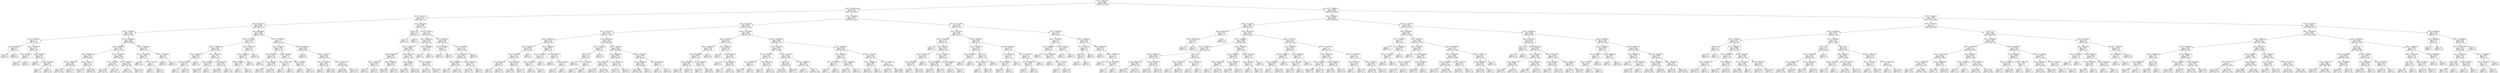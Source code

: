 digraph Tree {
node [shape=box] ;
0 [label="X[2] <= 78901232.0\ngini = 0.4999\nsamples = 44030\nvalue = [21773, 22257]"] ;
1 [label="X[5] <= 100270344.0\ngini = 0.4973\nsamples = 8250\nvalue = [4430, 3820]"] ;
0 -> 1 [labeldistance=2.5, labelangle=45, headlabel="True"] ;
2 [label="X[4] <= 127970712.0\ngini = 0.4915\nsamples = 4072\nvalue = [2301, 1771]"] ;
1 -> 2 ;
3 [label="X[9] <= 106976272.0\ngini = 0.4943\nsamples = 3397\nvalue = [1880, 1517]"] ;
2 -> 3 ;
4 [label="X[10] <= 67919440.0\ngini = 0.4878\nsamples = 2088\nvalue = [1207, 881]"] ;
3 -> 4 ;
5 [label="X[11] <= 66327092.0\ngini = 0.4377\nsamples = 34\nvalue = [11, 23]"] ;
4 -> 5 ;
6 [label="X[4] <= 97041992.0\ngini = 0.375\nsamples = 8\nvalue = [6, 2]"] ;
5 -> 6 ;
7 [label="gini = 0.0\nsamples = 2\nvalue = [0, 2]"] ;
6 -> 7 ;
8 [label="gini = 0.0\nsamples = 6\nvalue = [6, 0]"] ;
6 -> 8 ;
9 [label="X[10] <= 67663216.0\ngini = 0.3107\nsamples = 26\nvalue = [5, 21]"] ;
5 -> 9 ;
10 [label="X[9] <= 68378552.0\ngini = 0.375\nsamples = 4\nvalue = [3, 1]"] ;
9 -> 10 ;
11 [label="gini = 0.0\nsamples = 3\nvalue = [3, 0]"] ;
10 -> 11 ;
12 [label="gini = 0.0\nsamples = 1\nvalue = [0, 1]"] ;
10 -> 12 ;
13 [label="X[8] <= 67488912.0\ngini = 0.1653\nsamples = 22\nvalue = [2, 20]"] ;
9 -> 13 ;
14 [label="gini = 0.0\nsamples = 1\nvalue = [1, 0]"] ;
13 -> 14 ;
15 [label="X[12] <= 65111248.0\ngini = 0.0907\nsamples = 21\nvalue = [1, 20]"] ;
13 -> 15 ;
16 [label="gini = 0.5\nsamples = 2\nvalue = [1, 1]"] ;
15 -> 16 ;
17 [label="gini = 0.0\nsamples = 19\nvalue = [0, 19]"] ;
15 -> 17 ;
18 [label="X[11] <= 124358944.0\ngini = 0.4865\nsamples = 2054\nvalue = [1196, 858]"] ;
4 -> 18 ;
19 [label="X[12] <= 76818368.0\ngini = 0.4877\nsamples = 2026\nvalue = [1172, 854]"] ;
18 -> 19 ;
20 [label="X[9] <= 98305456.0\ngini = 0.4726\nsamples = 760\nvalue = [469, 291]"] ;
19 -> 20 ;
21 [label="X[13] <= 131089120.0\ngini = 0.4819\nsamples = 652\nvalue = [388, 264]"] ;
20 -> 21 ;
22 [label="gini = 0.4853\nsamples = 635\nvalue = [372, 263]"] ;
21 -> 22 ;
23 [label="gini = 0.1107\nsamples = 17\nvalue = [16, 1]"] ;
21 -> 23 ;
24 [label="X[8] <= 67487776.0\ngini = 0.375\nsamples = 108\nvalue = [81, 27]"] ;
20 -> 24 ;
25 [label="gini = 0.2778\nsamples = 6\nvalue = [1, 5]"] ;
24 -> 25 ;
26 [label="gini = 0.3383\nsamples = 102\nvalue = [80, 22]"] ;
24 -> 26 ;
27 [label="X[4] <= 115676832.0\ngini = 0.4939\nsamples = 1266\nvalue = [703, 563]"] ;
19 -> 27 ;
28 [label="X[2] <= 73977760.0\ngini = 0.485\nsamples = 917\nvalue = [538, 379]"] ;
27 -> 28 ;
29 [label="gini = 0.459\nsamples = 440\nvalue = [283, 157]"] ;
28 -> 29 ;
30 [label="gini = 0.4976\nsamples = 477\nvalue = [255, 222]"] ;
28 -> 30 ;
31 [label="X[7] <= 119284744.0\ngini = 0.4985\nsamples = 349\nvalue = [165, 184]"] ;
27 -> 31 ;
32 [label="gini = 0.5\nsamples = 319\nvalue = [158, 161]"] ;
31 -> 32 ;
33 [label="gini = 0.3578\nsamples = 30\nvalue = [7, 23]"] ;
31 -> 33 ;
34 [label="X[1] <= 133169688.0\ngini = 0.2449\nsamples = 28\nvalue = [24, 4]"] ;
18 -> 34 ;
35 [label="X[11] <= 131322568.0\ngini = 0.0832\nsamples = 23\nvalue = [22, 1]"] ;
34 -> 35 ;
36 [label="gini = 0.0\nsamples = 21\nvalue = [21, 0]"] ;
35 -> 36 ;
37 [label="X[12] <= 77527216.0\ngini = 0.5\nsamples = 2\nvalue = [1, 1]"] ;
35 -> 37 ;
38 [label="gini = 0.0\nsamples = 1\nvalue = [0, 1]"] ;
37 -> 38 ;
39 [label="gini = 0.0\nsamples = 1\nvalue = [1, 0]"] ;
37 -> 39 ;
40 [label="X[10] <= 99647968.0\ngini = 0.48\nsamples = 5\nvalue = [2, 3]"] ;
34 -> 40 ;
41 [label="gini = 0.0\nsamples = 3\nvalue = [0, 3]"] ;
40 -> 41 ;
42 [label="gini = 0.0\nsamples = 2\nvalue = [2, 0]"] ;
40 -> 42 ;
43 [label="X[8] <= 68318688.0\ngini = 0.4996\nsamples = 1309\nvalue = [673, 636]"] ;
3 -> 43 ;
44 [label="X[4] <= 127417064.0\ngini = 0.4753\nsamples = 198\nvalue = [121, 77]"] ;
43 -> 44 ;
45 [label="X[10] <= 77497664.0\ngini = 0.4612\nsamples = 183\nvalue = [117, 66]"] ;
44 -> 45 ;
46 [label="X[2] <= 75262800.0\ngini = 0.3967\nsamples = 11\nvalue = [3, 8]"] ;
45 -> 46 ;
47 [label="X[3] <= 91128744.0\ngini = 0.32\nsamples = 10\nvalue = [2, 8]"] ;
46 -> 47 ;
48 [label="gini = 0.0\nsamples = 1\nvalue = [1, 0]"] ;
47 -> 48 ;
49 [label="gini = 0.1975\nsamples = 9\nvalue = [1, 8]"] ;
47 -> 49 ;
50 [label="gini = 0.0\nsamples = 1\nvalue = [1, 0]"] ;
46 -> 50 ;
51 [label="X[8] <= 67376072.0\ngini = 0.447\nsamples = 172\nvalue = [114, 58]"] ;
45 -> 51 ;
52 [label="X[0] <= 81142384.0\ngini = 0.4898\nsamples = 21\nvalue = [9, 12]"] ;
51 -> 52 ;
53 [label="gini = 0.4592\nsamples = 14\nvalue = [9, 5]"] ;
52 -> 53 ;
54 [label="gini = 0.0\nsamples = 7\nvalue = [0, 7]"] ;
52 -> 54 ;
55 [label="X[5] <= 66924216.0\ngini = 0.4237\nsamples = 151\nvalue = [105, 46]"] ;
51 -> 55 ;
56 [label="gini = 0.4898\nsamples = 49\nvalue = [28, 21]"] ;
55 -> 56 ;
57 [label="gini = 0.37\nsamples = 102\nvalue = [77, 25]"] ;
55 -> 57 ;
58 [label="X[12] <= 100245776.0\ngini = 0.3911\nsamples = 15\nvalue = [4, 11]"] ;
44 -> 58 ;
59 [label="X[3] <= 130352056.0\ngini = 0.2604\nsamples = 13\nvalue = [2, 11]"] ;
58 -> 59 ;
60 [label="X[8] <= 67323824.0\ngini = 0.1528\nsamples = 12\nvalue = [1, 11]"] ;
59 -> 60 ;
61 [label="gini = 0.0\nsamples = 1\nvalue = [1, 0]"] ;
60 -> 61 ;
62 [label="gini = 0.0\nsamples = 11\nvalue = [0, 11]"] ;
60 -> 62 ;
63 [label="gini = 0.0\nsamples = 1\nvalue = [1, 0]"] ;
59 -> 63 ;
64 [label="gini = 0.0\nsamples = 2\nvalue = [2, 0]"] ;
58 -> 64 ;
65 [label="X[11] <= 72488832.0\ngini = 0.5\nsamples = 1111\nvalue = [552, 559]"] ;
43 -> 65 ;
66 [label="X[8] <= 75726064.0\ngini = 0.4692\nsamples = 125\nvalue = [47, 78]"] ;
65 -> 66 ;
67 [label="X[7] <= 62823060.0\ngini = 0.4215\nsamples = 106\nvalue = [32, 74]"] ;
66 -> 67 ;
68 [label="gini = 0.0\nsamples = 4\nvalue = [4, 0]"] ;
67 -> 68 ;
69 [label="X[1] <= 70455928.0\ngini = 0.3983\nsamples = 102\nvalue = [28, 74]"] ;
67 -> 69 ;
70 [label="gini = 0.4898\nsamples = 35\nvalue = [15, 20]"] ;
69 -> 70 ;
71 [label="gini = 0.3128\nsamples = 67\nvalue = [13, 54]"] ;
69 -> 71 ;
72 [label="X[4] <= 95503904.0\ngini = 0.3324\nsamples = 19\nvalue = [15, 4]"] ;
66 -> 72 ;
73 [label="X[9] <= 112551728.0\ngini = 0.375\nsamples = 4\nvalue = [1, 3]"] ;
72 -> 73 ;
74 [label="gini = 0.0\nsamples = 1\nvalue = [1, 0]"] ;
73 -> 74 ;
75 [label="gini = 0.0\nsamples = 3\nvalue = [0, 3]"] ;
73 -> 75 ;
76 [label="X[6] <= 70929064.0\ngini = 0.1244\nsamples = 15\nvalue = [14, 1]"] ;
72 -> 76 ;
77 [label="gini = 0.0\nsamples = 1\nvalue = [0, 1]"] ;
76 -> 77 ;
78 [label="gini = 0.0\nsamples = 14\nvalue = [14, 0]"] ;
76 -> 78 ;
79 [label="X[9] <= 108598048.0\ngini = 0.4997\nsamples = 986\nvalue = [505, 481]"] ;
65 -> 79 ;
80 [label="gini = 0.0\nsamples = 6\nvalue = [0, 6]"] ;
79 -> 80 ;
81 [label="X[6] <= 71303784.0\ngini = 0.4995\nsamples = 980\nvalue = [505, 475]"] ;
79 -> 81 ;
82 [label="X[10] <= 112140032.0\ngini = 0.4805\nsamples = 172\nvalue = [103, 69]"] ;
81 -> 82 ;
83 [label="gini = 0.0\nsamples = 9\nvalue = [9, 0]"] ;
82 -> 83 ;
84 [label="gini = 0.4882\nsamples = 163\nvalue = [94, 69]"] ;
82 -> 84 ;
85 [label="X[4] <= 122601504.0\ngini = 0.5\nsamples = 808\nvalue = [402, 406]"] ;
81 -> 85 ;
86 [label="gini = 0.4994\nsamples = 681\nvalue = [352, 329]"] ;
85 -> 86 ;
87 [label="gini = 0.4774\nsamples = 127\nvalue = [50, 77]"] ;
85 -> 87 ;
88 [label="X[1] <= 65024044.0\ngini = 0.4694\nsamples = 675\nvalue = [421, 254]"] ;
2 -> 88 ;
89 [label="X[15] <= 0.5\ngini = 0.1172\nsamples = 16\nvalue = [15, 1]"] ;
88 -> 89 ;
90 [label="gini = 0.0\nsamples = 15\nvalue = [15, 0]"] ;
89 -> 90 ;
91 [label="gini = 0.0\nsamples = 1\nvalue = [0, 1]"] ;
89 -> 91 ;
92 [label="X[12] <= 71585920.0\ngini = 0.473\nsamples = 659\nvalue = [406, 253]"] ;
88 -> 92 ;
93 [label="X[6] <= 122434336.0\ngini = 0.4924\nsamples = 292\nvalue = [164, 128]"] ;
92 -> 93 ;
94 [label="X[1] <= 70453568.0\ngini = 0.4885\nsamples = 283\nvalue = [163, 120]"] ;
93 -> 94 ;
95 [label="X[8] <= 67684496.0\ngini = 0.3953\nsamples = 59\nvalue = [43, 16]"] ;
94 -> 95 ;
96 [label="X[6] <= 76857456.0\ngini = 0.4898\nsamples = 14\nvalue = [6, 8]"] ;
95 -> 96 ;
97 [label="gini = 0.0\nsamples = 6\nvalue = [0, 6]"] ;
96 -> 97 ;
98 [label="gini = 0.375\nsamples = 8\nvalue = [6, 2]"] ;
96 -> 98 ;
99 [label="X[2] <= 67985200.0\ngini = 0.2923\nsamples = 45\nvalue = [37, 8]"] ;
95 -> 99 ;
100 [label="gini = 0.4688\nsamples = 8\nvalue = [3, 5]"] ;
99 -> 100 ;
101 [label="gini = 0.149\nsamples = 37\nvalue = [34, 3]"] ;
99 -> 101 ;
102 [label="X[5] <= 67243120.0\ngini = 0.4974\nsamples = 224\nvalue = [120, 104]"] ;
94 -> 102 ;
103 [label="X[1] <= 76449584.0\ngini = 0.4869\nsamples = 179\nvalue = [104, 75]"] ;
102 -> 103 ;
104 [label="gini = 0.4321\nsamples = 19\nvalue = [6, 13]"] ;
103 -> 104 ;
105 [label="gini = 0.4747\nsamples = 160\nvalue = [98, 62]"] ;
103 -> 105 ;
106 [label="X[3] <= 132948072.0\ngini = 0.4583\nsamples = 45\nvalue = [16, 29]"] ;
102 -> 106 ;
107 [label="gini = 0.3878\nsamples = 38\nvalue = [10, 28]"] ;
106 -> 107 ;
108 [label="gini = 0.2449\nsamples = 7\nvalue = [6, 1]"] ;
106 -> 108 ;
109 [label="X[10] <= 68835968.0\ngini = 0.1975\nsamples = 9\nvalue = [1, 8]"] ;
93 -> 109 ;
110 [label="gini = 0.0\nsamples = 1\nvalue = [1, 0]"] ;
109 -> 110 ;
111 [label="gini = 0.0\nsamples = 8\nvalue = [0, 8]"] ;
109 -> 111 ;
112 [label="X[1] <= 65400168.0\ngini = 0.4492\nsamples = 367\nvalue = [242, 125]"] ;
92 -> 112 ;
113 [label="X[12] <= 90248944.0\ngini = 0.375\nsamples = 8\nvalue = [2, 6]"] ;
112 -> 113 ;
114 [label="gini = 0.0\nsamples = 6\nvalue = [0, 6]"] ;
113 -> 114 ;
115 [label="gini = 0.0\nsamples = 2\nvalue = [2, 0]"] ;
113 -> 115 ;
116 [label="X[6] <= 128037064.0\ngini = 0.4432\nsamples = 359\nvalue = [240, 119]"] ;
112 -> 116 ;
117 [label="X[12] <= 103358776.0\ngini = 0.4393\nsamples = 356\nvalue = [240, 116]"] ;
116 -> 117 ;
118 [label="X[10] <= 68690744.0\ngini = 0.4238\nsamples = 315\nvalue = [219, 96]"] ;
117 -> 118 ;
119 [label="gini = 0.375\nsamples = 8\nvalue = [2, 6]"] ;
118 -> 119 ;
120 [label="gini = 0.4144\nsamples = 307\nvalue = [217, 90]"] ;
118 -> 120 ;
121 [label="X[10] <= 129974344.0\ngini = 0.4997\nsamples = 41\nvalue = [21, 20]"] ;
117 -> 121 ;
122 [label="gini = 0.4628\nsamples = 33\nvalue = [21, 12]"] ;
121 -> 122 ;
123 [label="gini = 0.0\nsamples = 8\nvalue = [0, 8]"] ;
121 -> 123 ;
124 [label="gini = 0.0\nsamples = 3\nvalue = [0, 3]"] ;
116 -> 124 ;
125 [label="X[7] <= 119370680.0\ngini = 0.4998\nsamples = 4178\nvalue = [2129, 2049]"] ;
1 -> 125 ;
126 [label="X[5] <= 122322168.0\ngini = 0.4994\nsamples = 3918\nvalue = [2024, 1894]"] ;
125 -> 126 ;
127 [label="X[5] <= 101417016.0\ngini = 0.4973\nsamples = 2192\nvalue = [1177, 1015]"] ;
126 -> 127 ;
128 [label="X[6] <= 116024024.0\ngini = 0.4913\nsamples = 189\nvalue = [82, 107]"] ;
127 -> 128 ;
129 [label="X[0] <= 118244032.0\ngini = 0.4785\nsamples = 164\nvalue = [65, 99]"] ;
128 -> 129 ;
130 [label="X[2] <= 72677584.0\ngini = 0.4718\nsamples = 160\nvalue = [61, 99]"] ;
129 -> 130 ;
131 [label="X[7] <= 69339144.0\ngini = 0.498\nsamples = 47\nvalue = [25, 22]"] ;
130 -> 131 ;
132 [label="gini = 0.0\nsamples = 9\nvalue = [0, 9]"] ;
131 -> 132 ;
133 [label="gini = 0.4501\nsamples = 38\nvalue = [25, 13]"] ;
131 -> 133 ;
134 [label="X[0] <= 99175456.0\ngini = 0.4342\nsamples = 113\nvalue = [36, 77]"] ;
130 -> 134 ;
135 [label="gini = 0.4633\nsamples = 96\nvalue = [35, 61]"] ;
134 -> 135 ;
136 [label="gini = 0.1107\nsamples = 17\nvalue = [1, 16]"] ;
134 -> 136 ;
137 [label="gini = 0.0\nsamples = 4\nvalue = [4, 0]"] ;
129 -> 137 ;
138 [label="X[3] <= 119982696.0\ngini = 0.4352\nsamples = 25\nvalue = [17, 8]"] ;
128 -> 138 ;
139 [label="X[0] <= 120147536.0\ngini = 0.2311\nsamples = 15\nvalue = [13, 2]"] ;
138 -> 139 ;
140 [label="X[2] <= 78719336.0\ngini = 0.1327\nsamples = 14\nvalue = [13, 1]"] ;
139 -> 140 ;
141 [label="gini = 0.0\nsamples = 13\nvalue = [13, 0]"] ;
140 -> 141 ;
142 [label="gini = 0.0\nsamples = 1\nvalue = [0, 1]"] ;
140 -> 142 ;
143 [label="gini = 0.0\nsamples = 1\nvalue = [0, 1]"] ;
139 -> 143 ;
144 [label="X[3] <= 125642672.0\ngini = 0.48\nsamples = 10\nvalue = [4, 6]"] ;
138 -> 144 ;
145 [label="gini = 0.0\nsamples = 5\nvalue = [0, 5]"] ;
144 -> 145 ;
146 [label="X[0] <= 96132896.0\ngini = 0.32\nsamples = 5\nvalue = [4, 1]"] ;
144 -> 146 ;
147 [label="gini = 0.0\nsamples = 4\nvalue = [4, 0]"] ;
146 -> 147 ;
148 [label="gini = 0.0\nsamples = 1\nvalue = [0, 1]"] ;
146 -> 148 ;
149 [label="X[4] <= 66357000.0\ngini = 0.4956\nsamples = 2003\nvalue = [1095, 908]"] ;
127 -> 149 ;
150 [label="X[1] <= 114230624.0\ngini = 0.2975\nsamples = 11\nvalue = [2, 9]"] ;
149 -> 150 ;
151 [label="X[16] <= 0.5\ngini = 0.18\nsamples = 10\nvalue = [1, 9]"] ;
150 -> 151 ;
152 [label="gini = 0.0\nsamples = 8\nvalue = [0, 8]"] ;
151 -> 152 ;
153 [label="X[5] <= 117592944.0\ngini = 0.5\nsamples = 2\nvalue = [1, 1]"] ;
151 -> 153 ;
154 [label="gini = 0.0\nsamples = 1\nvalue = [1, 0]"] ;
153 -> 154 ;
155 [label="gini = 0.0\nsamples = 1\nvalue = [0, 1]"] ;
153 -> 155 ;
156 [label="gini = 0.0\nsamples = 1\nvalue = [1, 0]"] ;
150 -> 156 ;
157 [label="X[9] <= 115258944.0\ngini = 0.4953\nsamples = 1992\nvalue = [1093, 899]"] ;
149 -> 157 ;
158 [label="X[1] <= 124004320.0\ngini = 0.4901\nsamples = 1215\nvalue = [693, 522]"] ;
157 -> 158 ;
159 [label="X[4] <= 75422712.0\ngini = 0.4934\nsamples = 1112\nvalue = [620, 492]"] ;
158 -> 159 ;
160 [label="gini = 0.4058\nsamples = 53\nvalue = [38, 15]"] ;
159 -> 160 ;
161 [label="gini = 0.4951\nsamples = 1059\nvalue = [582, 477]"] ;
159 -> 161 ;
162 [label="X[7] <= 107612392.0\ngini = 0.4129\nsamples = 103\nvalue = [73, 30]"] ;
158 -> 162 ;
163 [label="gini = 0.3776\nsamples = 95\nvalue = [71, 24]"] ;
162 -> 163 ;
164 [label="gini = 0.375\nsamples = 8\nvalue = [2, 6]"] ;
162 -> 164 ;
165 [label="X[6] <= 117087008.0\ngini = 0.4996\nsamples = 777\nvalue = [400, 377]"] ;
157 -> 165 ;
166 [label="X[3] <= 133768544.0\ngini = 0.4992\nsamples = 767\nvalue = [399, 368]"] ;
165 -> 166 ;
167 [label="gini = 0.4989\nsamples = 763\nvalue = [399, 364]"] ;
166 -> 167 ;
168 [label="gini = 0.0\nsamples = 4\nvalue = [0, 4]"] ;
166 -> 168 ;
169 [label="X[2] <= 68192480.0\ngini = 0.18\nsamples = 10\nvalue = [1, 9]"] ;
165 -> 169 ;
170 [label="gini = 0.0\nsamples = 1\nvalue = [1, 0]"] ;
169 -> 170 ;
171 [label="gini = 0.0\nsamples = 9\nvalue = [0, 9]"] ;
169 -> 171 ;
172 [label="X[12] <= 114752448.0\ngini = 0.4998\nsamples = 1726\nvalue = [847, 879]"] ;
126 -> 172 ;
173 [label="X[8] <= 81203408.0\ngini = 0.4851\nsamples = 261\nvalue = [153, 108]"] ;
172 -> 173 ;
174 [label="X[9] <= 133039944.0\ngini = 0.4587\nsamples = 188\nvalue = [121, 67]"] ;
173 -> 174 ;
175 [label="X[3] <= 102252968.0\ngini = 0.4694\nsamples = 178\nvalue = [111, 67]"] ;
174 -> 175 ;
176 [label="X[3] <= 96817120.0\ngini = 0.4961\nsamples = 79\nvalue = [43, 36]"] ;
175 -> 176 ;
177 [label="gini = 0.4749\nsamples = 67\nvalue = [41, 26]"] ;
176 -> 177 ;
178 [label="gini = 0.2778\nsamples = 12\nvalue = [2, 10]"] ;
176 -> 178 ;
179 [label="X[1] <= 76183984.0\ngini = 0.4302\nsamples = 99\nvalue = [68, 31]"] ;
175 -> 179 ;
180 [label="gini = 0.375\nsamples = 8\nvalue = [2, 6]"] ;
179 -> 180 ;
181 [label="gini = 0.3985\nsamples = 91\nvalue = [66, 25]"] ;
179 -> 181 ;
182 [label="gini = 0.0\nsamples = 10\nvalue = [10, 0]"] ;
174 -> 182 ;
183 [label="X[1] <= 86967912.0\ngini = 0.4924\nsamples = 73\nvalue = [32, 41]"] ;
173 -> 183 ;
184 [label="gini = 0.0\nsamples = 7\nvalue = [0, 7]"] ;
183 -> 184 ;
185 [label="X[1] <= 94753744.0\ngini = 0.4995\nsamples = 66\nvalue = [32, 34]"] ;
183 -> 185 ;
186 [label="gini = 0.0\nsamples = 4\nvalue = [4, 0]"] ;
185 -> 186 ;
187 [label="X[7] <= 68694144.0\ngini = 0.4953\nsamples = 62\nvalue = [28, 34]"] ;
185 -> 187 ;
188 [label="gini = 0.0\nsamples = 6\nvalue = [0, 6]"] ;
187 -> 188 ;
189 [label="gini = 0.5\nsamples = 56\nvalue = [28, 28]"] ;
187 -> 189 ;
190 [label="X[11] <= 122894616.0\ngini = 0.4986\nsamples = 1465\nvalue = [694, 771]"] ;
172 -> 190 ;
191 [label="X[13] <= 71303392.0\ngini = 0.4955\nsamples = 1107\nvalue = [501, 606]"] ;
190 -> 191 ;
192 [label="X[11] <= 76743072.0\ngini = 0.4254\nsamples = 101\nvalue = [31, 70]"] ;
191 -> 192 ;
193 [label="X[1] <= 65894640.0\ngini = 0.375\nsamples = 8\nvalue = [6, 2]"] ;
192 -> 193 ;
194 [label="gini = 0.4444\nsamples = 3\nvalue = [1, 2]"] ;
193 -> 194 ;
195 [label="gini = 0.0\nsamples = 5\nvalue = [5, 0]"] ;
193 -> 195 ;
196 [label="X[4] <= 66877588.0\ngini = 0.3931\nsamples = 93\nvalue = [25, 68]"] ;
192 -> 196 ;
197 [label="gini = 0.0\nsamples = 2\nvalue = [2, 0]"] ;
196 -> 197 ;
198 [label="gini = 0.3777\nsamples = 91\nvalue = [23, 68]"] ;
196 -> 198 ;
199 [label="X[12] <= 126711200.0\ngini = 0.4978\nsamples = 1006\nvalue = [470, 536]"] ;
191 -> 199 ;
200 [label="X[33] <= 0.5\ngini = 0.4933\nsamples = 674\nvalue = [298, 376]"] ;
199 -> 200 ;
201 [label="gini = 0.4912\nsamples = 657\nvalue = [285, 372]"] ;
200 -> 201 ;
202 [label="gini = 0.3599\nsamples = 17\nvalue = [13, 4]"] ;
200 -> 202 ;
203 [label="X[12] <= 126844832.0\ngini = 0.4993\nsamples = 332\nvalue = [172, 160]"] ;
199 -> 203 ;
204 [label="gini = 0.0\nsamples = 11\nvalue = [11, 0]"] ;
203 -> 204 ;
205 [label="gini = 0.5\nsamples = 321\nvalue = [161, 160]"] ;
203 -> 205 ;
206 [label="X[1] <= 124004320.0\ngini = 0.4969\nsamples = 358\nvalue = [193, 165]"] ;
190 -> 206 ;
207 [label="X[8] <= 74204832.0\ngini = 0.4527\nsamples = 52\nvalue = [18, 34]"] ;
206 -> 207 ;
208 [label="X[3] <= 126231808.0\ngini = 0.42\nsamples = 10\nvalue = [7, 3]"] ;
207 -> 208 ;
209 [label="gini = 0.0\nsamples = 7\nvalue = [7, 0]"] ;
208 -> 209 ;
210 [label="gini = 0.0\nsamples = 3\nvalue = [0, 3]"] ;
208 -> 210 ;
211 [label="X[12] <= 131833856.0\ngini = 0.3866\nsamples = 42\nvalue = [11, 31]"] ;
207 -> 211 ;
212 [label="gini = 0.4709\nsamples = 29\nvalue = [11, 18]"] ;
211 -> 212 ;
213 [label="gini = 0.0\nsamples = 13\nvalue = [0, 13]"] ;
211 -> 213 ;
214 [label="X[9] <= 115121504.0\ngini = 0.4897\nsamples = 306\nvalue = [175, 131]"] ;
206 -> 214 ;
215 [label="X[3] <= 133684000.0\ngini = 0.4043\nsamples = 96\nvalue = [69, 27]"] ;
214 -> 215 ;
216 [label="gini = 0.375\nsamples = 92\nvalue = [69, 23]"] ;
215 -> 216 ;
217 [label="gini = 0.0\nsamples = 4\nvalue = [0, 4]"] ;
215 -> 217 ;
218 [label="X[11] <= 123308752.0\ngini = 0.5\nsamples = 210\nvalue = [106, 104]"] ;
214 -> 218 ;
219 [label="gini = 0.3512\nsamples = 22\nvalue = [17, 5]"] ;
218 -> 219 ;
220 [label="gini = 0.4986\nsamples = 188\nvalue = [89, 99]"] ;
218 -> 220 ;
221 [label="X[11] <= 117677008.0\ngini = 0.4815\nsamples = 260\nvalue = [105, 155]"] ;
125 -> 221 ;
222 [label="X[2] <= 78102752.0\ngini = 0.4498\nsamples = 202\nvalue = [69, 133]"] ;
221 -> 222 ;
223 [label="X[11] <= 67224656.0\ngini = 0.3732\nsamples = 141\nvalue = [35, 106]"] ;
222 -> 223 ;
224 [label="gini = 0.0\nsamples = 2\nvalue = [2, 0]"] ;
223 -> 224 ;
225 [label="X[8] <= 75923152.0\ngini = 0.3621\nsamples = 139\nvalue = [33, 106]"] ;
223 -> 225 ;
226 [label="X[7] <= 131987744.0\ngini = 0.2355\nsamples = 66\nvalue = [9, 57]"] ;
225 -> 226 ;
227 [label="X[2] <= 68018000.0\ngini = 0.1948\nsamples = 64\nvalue = [7, 57]"] ;
226 -> 227 ;
228 [label="gini = 0.48\nsamples = 5\nvalue = [3, 2]"] ;
227 -> 228 ;
229 [label="gini = 0.1264\nsamples = 59\nvalue = [4, 55]"] ;
227 -> 229 ;
230 [label="gini = 0.0\nsamples = 2\nvalue = [2, 0]"] ;
226 -> 230 ;
231 [label="X[10] <= 127669072.0\ngini = 0.4414\nsamples = 73\nvalue = [24, 49]"] ;
225 -> 231 ;
232 [label="X[9] <= 108766288.0\ngini = 0.3967\nsamples = 66\nvalue = [18, 48]"] ;
231 -> 232 ;
233 [label="gini = 0.4701\nsamples = 45\nvalue = [17, 28]"] ;
232 -> 233 ;
234 [label="gini = 0.0907\nsamples = 21\nvalue = [1, 20]"] ;
232 -> 234 ;
235 [label="X[9] <= 132929584.0\ngini = 0.2449\nsamples = 7\nvalue = [6, 1]"] ;
231 -> 235 ;
236 [label="gini = 0.0\nsamples = 6\nvalue = [6, 0]"] ;
235 -> 236 ;
237 [label="gini = 0.0\nsamples = 1\nvalue = [0, 1]"] ;
235 -> 237 ;
238 [label="X[10] <= 97905904.0\ngini = 0.4934\nsamples = 61\nvalue = [34, 27]"] ;
222 -> 238 ;
239 [label="X[11] <= 77893472.0\ngini = 0.4592\nsamples = 28\nvalue = [10, 18]"] ;
238 -> 239 ;
240 [label="X[5] <= 101819184.0\ngini = 0.2778\nsamples = 6\nvalue = [5, 1]"] ;
239 -> 240 ;
241 [label="gini = 0.0\nsamples = 1\nvalue = [0, 1]"] ;
240 -> 241 ;
242 [label="gini = 0.0\nsamples = 5\nvalue = [5, 0]"] ;
240 -> 242 ;
243 [label="X[15] <= 0.5\ngini = 0.3512\nsamples = 22\nvalue = [5, 17]"] ;
239 -> 243 ;
244 [label="X[8] <= 74067120.0\ngini = 0.255\nsamples = 20\nvalue = [3, 17]"] ;
243 -> 244 ;
245 [label="gini = 0.0\nsamples = 2\nvalue = [2, 0]"] ;
244 -> 245 ;
246 [label="gini = 0.1049\nsamples = 18\nvalue = [1, 17]"] ;
244 -> 246 ;
247 [label="gini = 0.0\nsamples = 2\nvalue = [2, 0]"] ;
243 -> 247 ;
248 [label="X[13] <= 85657264.0\ngini = 0.3967\nsamples = 33\nvalue = [24, 9]"] ;
238 -> 248 ;
249 [label="X[7] <= 124421232.0\ngini = 0.497\nsamples = 13\nvalue = [6, 7]"] ;
248 -> 249 ;
250 [label="X[4] <= 87393088.0\ngini = 0.375\nsamples = 8\nvalue = [6, 2]"] ;
249 -> 250 ;
251 [label="gini = 0.4444\nsamples = 3\nvalue = [1, 2]"] ;
250 -> 251 ;
252 [label="gini = 0.0\nsamples = 5\nvalue = [5, 0]"] ;
250 -> 252 ;
253 [label="gini = 0.0\nsamples = 5\nvalue = [0, 5]"] ;
249 -> 253 ;
254 [label="X[5] <= 130718360.0\ngini = 0.18\nsamples = 20\nvalue = [18, 2]"] ;
248 -> 254 ;
255 [label="X[1] <= 81909360.0\ngini = 0.0997\nsamples = 19\nvalue = [18, 1]"] ;
254 -> 255 ;
256 [label="gini = 0.0\nsamples = 1\nvalue = [0, 1]"] ;
255 -> 256 ;
257 [label="gini = 0.0\nsamples = 18\nvalue = [18, 0]"] ;
255 -> 257 ;
258 [label="gini = 0.0\nsamples = 1\nvalue = [0, 1]"] ;
254 -> 258 ;
259 [label="X[1] <= 128847400.0\ngini = 0.4709\nsamples = 58\nvalue = [36, 22]"] ;
221 -> 259 ;
260 [label="X[6] <= 111419856.0\ngini = 0.32\nsamples = 30\nvalue = [24, 6]"] ;
259 -> 260 ;
261 [label="X[12] <= 89648928.0\ngini = 0.2524\nsamples = 27\nvalue = [23, 4]"] ;
260 -> 261 ;
262 [label="gini = 0.0\nsamples = 1\nvalue = [0, 1]"] ;
261 -> 262 ;
263 [label="X[13] <= 66333600.0\ngini = 0.2041\nsamples = 26\nvalue = [23, 3]"] ;
261 -> 263 ;
264 [label="gini = 0.0\nsamples = 1\nvalue = [0, 1]"] ;
263 -> 264 ;
265 [label="X[9] <= 97124520.0\ngini = 0.1472\nsamples = 25\nvalue = [23, 2]"] ;
263 -> 265 ;
266 [label="gini = 0.5\nsamples = 2\nvalue = [1, 1]"] ;
265 -> 266 ;
267 [label="gini = 0.0832\nsamples = 23\nvalue = [22, 1]"] ;
265 -> 267 ;
268 [label="X[6] <= 119432032.0\ngini = 0.4444\nsamples = 3\nvalue = [1, 2]"] ;
260 -> 268 ;
269 [label="gini = 0.0\nsamples = 2\nvalue = [0, 2]"] ;
268 -> 269 ;
270 [label="gini = 0.0\nsamples = 1\nvalue = [1, 0]"] ;
268 -> 270 ;
271 [label="X[2] <= 72819520.0\ngini = 0.4898\nsamples = 28\nvalue = [12, 16]"] ;
259 -> 271 ;
272 [label="X[2] <= 70783328.0\ngini = 0.42\nsamples = 10\nvalue = [7, 3]"] ;
271 -> 272 ;
273 [label="X[30] <= 0.5\ngini = 0.375\nsamples = 4\nvalue = [1, 3]"] ;
272 -> 273 ;
274 [label="gini = 0.0\nsamples = 3\nvalue = [0, 3]"] ;
273 -> 274 ;
275 [label="gini = 0.0\nsamples = 1\nvalue = [1, 0]"] ;
273 -> 275 ;
276 [label="gini = 0.0\nsamples = 6\nvalue = [6, 0]"] ;
272 -> 276 ;
277 [label="X[9] <= 96688200.0\ngini = 0.4012\nsamples = 18\nvalue = [5, 13]"] ;
271 -> 277 ;
278 [label="gini = 0.0\nsamples = 3\nvalue = [3, 0]"] ;
277 -> 278 ;
279 [label="X[11] <= 130678832.0\ngini = 0.2311\nsamples = 15\nvalue = [2, 13]"] ;
277 -> 279 ;
280 [label="gini = 0.0\nsamples = 12\nvalue = [0, 12]"] ;
279 -> 280 ;
281 [label="X[10] <= 137645408.0\ngini = 0.4444\nsamples = 3\nvalue = [2, 1]"] ;
279 -> 281 ;
282 [label="gini = 0.0\nsamples = 2\nvalue = [2, 0]"] ;
281 -> 282 ;
283 [label="gini = 0.0\nsamples = 1\nvalue = [0, 1]"] ;
281 -> 283 ;
284 [label="X[5] <= 79365888.0\ngini = 0.4995\nsamples = 35780\nvalue = [17343, 18437]"] ;
0 -> 284 [labeldistance=2.5, labelangle=-45, headlabel="False"] ;
285 [label="X[4] <= 76056416.0\ngini = 0.4996\nsamples = 6602\nvalue = [3399, 3203]"] ;
284 -> 285 ;
286 [label="X[0] <= 72131440.0\ngini = 0.4986\nsamples = 1304\nvalue = [617, 687]"] ;
285 -> 286 ;
287 [label="X[8] <= 80206736.0\ngini = 0.2076\nsamples = 17\nvalue = [15, 2]"] ;
286 -> 287 ;
288 [label="X[3] <= 68523288.0\ngini = 0.4444\nsamples = 3\nvalue = [1, 2]"] ;
287 -> 288 ;
289 [label="gini = 0.0\nsamples = 1\nvalue = [1, 0]"] ;
288 -> 289 ;
290 [label="gini = 0.0\nsamples = 2\nvalue = [0, 2]"] ;
288 -> 290 ;
291 [label="gini = 0.0\nsamples = 14\nvalue = [14, 0]"] ;
287 -> 291 ;
292 [label="X[11] <= 84018160.0\ngini = 0.4979\nsamples = 1287\nvalue = [602, 685]"] ;
286 -> 292 ;
293 [label="X[7] <= 131660968.0\ngini = 0.4909\nsamples = 809\nvalue = [350, 459]"] ;
292 -> 293 ;
294 [label="X[5] <= 79115408.0\ngini = 0.4845\nsamples = 728\nvalue = [300, 428]"] ;
293 -> 294 ;
295 [label="X[10] <= 80145152.0\ngini = 0.4798\nsamples = 686\nvalue = [274, 412]"] ;
294 -> 295 ;
296 [label="X[11] <= 66833776.0\ngini = 0.4926\nsamples = 460\nvalue = [202, 258]"] ;
295 -> 296 ;
297 [label="gini = 0.3457\nsamples = 45\nvalue = [10, 35]"] ;
296 -> 297 ;
298 [label="gini = 0.4972\nsamples = 415\nvalue = [192, 223]"] ;
296 -> 298 ;
299 [label="X[6] <= 115492608.0\ngini = 0.4342\nsamples = 226\nvalue = [72, 154]"] ;
295 -> 299 ;
300 [label="gini = 0.4727\nsamples = 154\nvalue = [59, 95]"] ;
299 -> 300 ;
301 [label="gini = 0.2959\nsamples = 72\nvalue = [13, 59]"] ;
299 -> 301 ;
302 [label="X[32] <= 0.5\ngini = 0.4717\nsamples = 42\nvalue = [26, 16]"] ;
294 -> 302 ;
303 [label="X[13] <= 81265320.0\ngini = 0.4244\nsamples = 36\nvalue = [25, 11]"] ;
302 -> 303 ;
304 [label="gini = 0.0\nsamples = 3\nvalue = [0, 3]"] ;
303 -> 304 ;
305 [label="gini = 0.3673\nsamples = 33\nvalue = [25, 8]"] ;
303 -> 305 ;
306 [label="X[2] <= 114402624.0\ngini = 0.2778\nsamples = 6\nvalue = [1, 5]"] ;
302 -> 306 ;
307 [label="gini = 0.0\nsamples = 5\nvalue = [0, 5]"] ;
306 -> 307 ;
308 [label="gini = 0.0\nsamples = 1\nvalue = [1, 0]"] ;
306 -> 308 ;
309 [label="X[10] <= 95028592.0\ngini = 0.4725\nsamples = 81\nvalue = [50, 31]"] ;
293 -> 309 ;
310 [label="X[1] <= 70292624.0\ngini = 0.4339\nsamples = 66\nvalue = [45, 21]"] ;
309 -> 310 ;
311 [label="X[10] <= 68661744.0\ngini = 0.4844\nsamples = 17\nvalue = [7, 10]"] ;
310 -> 311 ;
312 [label="gini = 0.0\nsamples = 3\nvalue = [3, 0]"] ;
311 -> 312 ;
313 [label="gini = 0.4082\nsamples = 14\nvalue = [4, 10]"] ;
311 -> 313 ;
314 [label="X[10] <= 74392424.0\ngini = 0.3482\nsamples = 49\nvalue = [38, 11]"] ;
310 -> 314 ;
315 [label="gini = 0.1588\nsamples = 23\nvalue = [21, 2]"] ;
314 -> 315 ;
316 [label="gini = 0.4527\nsamples = 26\nvalue = [17, 9]"] ;
314 -> 316 ;
317 [label="X[9] <= 102773224.0\ngini = 0.4444\nsamples = 15\nvalue = [5, 10]"] ;
309 -> 317 ;
318 [label="X[5] <= 64310584.0\ngini = 0.2778\nsamples = 12\nvalue = [2, 10]"] ;
317 -> 318 ;
319 [label="gini = 0.0\nsamples = 1\nvalue = [1, 0]"] ;
318 -> 319 ;
320 [label="gini = 0.1653\nsamples = 11\nvalue = [1, 10]"] ;
318 -> 320 ;
321 [label="gini = 0.0\nsamples = 3\nvalue = [3, 0]"] ;
317 -> 321 ;
322 [label="X[9] <= 72487728.0\ngini = 0.4985\nsamples = 478\nvalue = [252, 226]"] ;
292 -> 322 ;
323 [label="X[5] <= 75923600.0\ngini = 0.4492\nsamples = 91\nvalue = [60, 31]"] ;
322 -> 323 ;
324 [label="X[11] <= 120394128.0\ngini = 0.3944\nsamples = 74\nvalue = [54, 20]"] ;
323 -> 324 ;
325 [label="X[12] <= 64568352.0\ngini = 0.3642\nsamples = 71\nvalue = [54, 17]"] ;
324 -> 325 ;
326 [label="gini = 0.0\nsamples = 2\nvalue = [0, 2]"] ;
325 -> 326 ;
327 [label="gini = 0.3403\nsamples = 69\nvalue = [54, 15]"] ;
325 -> 327 ;
328 [label="gini = 0.0\nsamples = 3\nvalue = [0, 3]"] ;
324 -> 328 ;
329 [label="X[7] <= 125000296.0\ngini = 0.4567\nsamples = 17\nvalue = [6, 11]"] ;
323 -> 329 ;
330 [label="X[5] <= 79272336.0\ngini = 0.3367\nsamples = 14\nvalue = [3, 11]"] ;
329 -> 330 ;
331 [label="gini = 0.1528\nsamples = 12\nvalue = [1, 11]"] ;
330 -> 331 ;
332 [label="gini = 0.0\nsamples = 2\nvalue = [2, 0]"] ;
330 -> 332 ;
333 [label="gini = 0.0\nsamples = 3\nvalue = [3, 0]"] ;
329 -> 333 ;
334 [label="X[9] <= 111017440.0\ngini = 0.5\nsamples = 387\nvalue = [192, 195]"] ;
322 -> 334 ;
335 [label="X[13] <= 93061888.0\ngini = 0.4943\nsamples = 262\nvalue = [117, 145]"] ;
334 -> 335 ;
336 [label="X[6] <= 71587000.0\ngini = 0.3639\nsamples = 46\nvalue = [11, 35]"] ;
335 -> 336 ;
337 [label="gini = 0.4628\nsamples = 11\nvalue = [7, 4]"] ;
336 -> 337 ;
338 [label="gini = 0.2024\nsamples = 35\nvalue = [4, 31]"] ;
336 -> 338 ;
339 [label="X[2] <= 131692880.0\ngini = 0.4998\nsamples = 216\nvalue = [106, 110]"] ;
335 -> 339 ;
340 [label="gini = 0.497\nsamples = 180\nvalue = [97, 83]"] ;
339 -> 340 ;
341 [label="gini = 0.375\nsamples = 36\nvalue = [9, 27]"] ;
339 -> 341 ;
342 [label="X[11] <= 94014864.0\ngini = 0.48\nsamples = 125\nvalue = [75, 50]"] ;
334 -> 342 ;
343 [label="X[0] <= 72760672.0\ngini = 0.2188\nsamples = 24\nvalue = [21, 3]"] ;
342 -> 343 ;
344 [label="gini = 0.0\nsamples = 1\nvalue = [0, 1]"] ;
343 -> 344 ;
345 [label="gini = 0.1588\nsamples = 23\nvalue = [21, 2]"] ;
343 -> 345 ;
346 [label="X[3] <= 85230120.0\ngini = 0.4976\nsamples = 101\nvalue = [54, 47]"] ;
342 -> 346 ;
347 [label="gini = 0.4994\nsamples = 85\nvalue = [41, 44]"] ;
346 -> 347 ;
348 [label="gini = 0.3047\nsamples = 16\nvalue = [13, 3]"] ;
346 -> 348 ;
349 [label="X[10] <= 111185344.0\ngini = 0.4987\nsamples = 5298\nvalue = [2782, 2516]"] ;
285 -> 349 ;
350 [label="X[6] <= 65816348.0\ngini = 0.4961\nsamples = 3334\nvalue = [1815, 1519]"] ;
349 -> 350 ;
351 [label="X[7] <= 112854512.0\ngini = 0.32\nsamples = 30\nvalue = [24, 6]"] ;
350 -> 351 ;
352 [label="gini = 0.0\nsamples = 17\nvalue = [17, 0]"] ;
351 -> 352 ;
353 [label="X[1] <= 100026960.0\ngini = 0.497\nsamples = 13\nvalue = [7, 6]"] ;
351 -> 353 ;
354 [label="X[4] <= 127104632.0\ngini = 0.2449\nsamples = 7\nvalue = [1, 6]"] ;
353 -> 354 ;
355 [label="gini = 0.0\nsamples = 6\nvalue = [0, 6]"] ;
354 -> 355 ;
356 [label="gini = 0.0\nsamples = 1\nvalue = [1, 0]"] ;
354 -> 356 ;
357 [label="gini = 0.0\nsamples = 6\nvalue = [6, 0]"] ;
353 -> 357 ;
358 [label="X[7] <= 63622352.0\ngini = 0.4965\nsamples = 3304\nvalue = [1791, 1513]"] ;
350 -> 358 ;
359 [label="X[4] <= 82318640.0\ngini = 0.4061\nsamples = 60\nvalue = [43, 17]"] ;
358 -> 359 ;
360 [label="gini = 0.0\nsamples = 4\nvalue = [0, 4]"] ;
359 -> 360 ;
361 [label="X[7] <= 62981164.0\ngini = 0.3565\nsamples = 56\nvalue = [43, 13]"] ;
359 -> 361 ;
362 [label="X[0] <= 74743496.0\ngini = 0.4882\nsamples = 26\nvalue = [15, 11]"] ;
361 -> 362 ;
363 [label="gini = 0.4012\nsamples = 18\nvalue = [13, 5]"] ;
362 -> 363 ;
364 [label="gini = 0.375\nsamples = 8\nvalue = [2, 6]"] ;
362 -> 364 ;
365 [label="X[9] <= 122835024.0\ngini = 0.1244\nsamples = 30\nvalue = [28, 2]"] ;
361 -> 365 ;
366 [label="gini = 0.0666\nsamples = 29\nvalue = [28, 1]"] ;
365 -> 366 ;
367 [label="gini = 0.0\nsamples = 1\nvalue = [0, 1]"] ;
365 -> 367 ;
368 [label="X[6] <= 127959648.0\ngini = 0.497\nsamples = 3244\nvalue = [1748, 1496]"] ;
358 -> 368 ;
369 [label="X[0] <= 133864384.0\ngini = 0.4965\nsamples = 3190\nvalue = [1729, 1461]"] ;
368 -> 369 ;
370 [label="X[12] <= 64371564.0\ngini = 0.4971\nsamples = 3083\nvalue = [1659, 1424]"] ;
369 -> 370 ;
371 [label="gini = 0.4677\nsamples = 59\nvalue = [22, 37]"] ;
370 -> 371 ;
372 [label="gini = 0.4966\nsamples = 3024\nvalue = [1637, 1387]"] ;
370 -> 372 ;
373 [label="X[12] <= 84347752.0\ngini = 0.4524\nsamples = 107\nvalue = [70, 37]"] ;
369 -> 373 ;
374 [label="gini = 0.4024\nsamples = 86\nvalue = [62, 24]"] ;
373 -> 374 ;
375 [label="gini = 0.4717\nsamples = 21\nvalue = [8, 13]"] ;
373 -> 375 ;
376 [label="X[7] <= 125962712.0\ngini = 0.4561\nsamples = 54\nvalue = [19, 35]"] ;
368 -> 376 ;
377 [label="X[10] <= 93889448.0\ngini = 0.4082\nsamples = 49\nvalue = [14, 35]"] ;
376 -> 377 ;
378 [label="gini = 0.3639\nsamples = 46\nvalue = [11, 35]"] ;
377 -> 378 ;
379 [label="gini = 0.0\nsamples = 3\nvalue = [3, 0]"] ;
377 -> 379 ;
380 [label="gini = 0.0\nsamples = 5\nvalue = [5, 0]"] ;
376 -> 380 ;
381 [label="X[2] <= 114694120.0\ngini = 0.4999\nsamples = 1964\nvalue = [967, 997]"] ;
349 -> 381 ;
382 [label="X[12] <= 64371564.0\ngini = 0.4976\nsamples = 926\nvalue = [495, 431]"] ;
381 -> 382 ;
383 [label="X[14] <= 0.5\ngini = 0.1244\nsamples = 15\nvalue = [1, 14]"] ;
382 -> 383 ;
384 [label="gini = 0.0\nsamples = 14\nvalue = [0, 14]"] ;
383 -> 384 ;
385 [label="gini = 0.0\nsamples = 1\nvalue = [1, 0]"] ;
383 -> 385 ;
386 [label="X[8] <= 109471936.0\ngini = 0.4964\nsamples = 911\nvalue = [494, 417]"] ;
382 -> 386 ;
387 [label="X[7] <= 82715872.0\ngini = 0.4996\nsamples = 695\nvalue = [357, 338]"] ;
386 -> 387 ;
388 [label="X[1] <= 96602752.0\ngini = 0.4884\nsamples = 335\nvalue = [193, 142]"] ;
387 -> 388 ;
389 [label="gini = 0.4066\nsamples = 81\nvalue = [58, 23]"] ;
388 -> 389 ;
390 [label="gini = 0.498\nsamples = 254\nvalue = [135, 119]"] ;
388 -> 390 ;
391 [label="X[1] <= 124322544.0\ngini = 0.496\nsamples = 360\nvalue = [164, 196]"] ;
387 -> 391 ;
392 [label="gini = 0.486\nsamples = 293\nvalue = [122, 171]"] ;
391 -> 392 ;
393 [label="gini = 0.4678\nsamples = 67\nvalue = [42, 25]"] ;
391 -> 393 ;
394 [label="X[6] <= 115475504.0\ngini = 0.4639\nsamples = 216\nvalue = [137, 79]"] ;
386 -> 394 ;
395 [label="X[5] <= 65107664.0\ngini = 0.4456\nsamples = 194\nvalue = [129, 65]"] ;
394 -> 395 ;
396 [label="gini = 0.0799\nsamples = 24\nvalue = [23, 1]"] ;
395 -> 396 ;
397 [label="gini = 0.4695\nsamples = 170\nvalue = [106, 64]"] ;
395 -> 397 ;
398 [label="X[5] <= 71448224.0\ngini = 0.4628\nsamples = 22\nvalue = [8, 14]"] ;
394 -> 398 ;
399 [label="gini = 0.2604\nsamples = 13\nvalue = [2, 11]"] ;
398 -> 399 ;
400 [label="gini = 0.4444\nsamples = 9\nvalue = [6, 3]"] ;
398 -> 400 ;
401 [label="X[0] <= 67108992.0\ngini = 0.4959\nsamples = 1038\nvalue = [472, 566]"] ;
381 -> 401 ;
402 [label="X[10] <= 125090640.0\ngini = 0.3662\nsamples = 29\nvalue = [22, 7]"] ;
401 -> 402 ;
403 [label="X[0] <= 66796872.0\ngini = 0.48\nsamples = 10\nvalue = [4, 6]"] ;
402 -> 403 ;
404 [label="X[5] <= 71195072.0\ngini = 0.2449\nsamples = 7\nvalue = [1, 6]"] ;
403 -> 404 ;
405 [label="gini = 0.0\nsamples = 5\nvalue = [0, 5]"] ;
404 -> 405 ;
406 [label="gini = 0.5\nsamples = 2\nvalue = [1, 1]"] ;
404 -> 406 ;
407 [label="gini = 0.0\nsamples = 3\nvalue = [3, 0]"] ;
403 -> 407 ;
408 [label="X[8] <= 106987040.0\ngini = 0.0997\nsamples = 19\nvalue = [18, 1]"] ;
402 -> 408 ;
409 [label="gini = 0.0\nsamples = 1\nvalue = [0, 1]"] ;
408 -> 409 ;
410 [label="gini = 0.0\nsamples = 18\nvalue = [18, 0]"] ;
408 -> 410 ;
411 [label="X[7] <= 64381776.0\ngini = 0.4942\nsamples = 1009\nvalue = [450, 559]"] ;
401 -> 411 ;
412 [label="X[4] <= 82589280.0\ngini = 0.3047\nsamples = 32\nvalue = [6, 26]"] ;
411 -> 412 ;
413 [label="gini = 0.0\nsamples = 2\nvalue = [2, 0]"] ;
412 -> 413 ;
414 [label="X[3] <= 133432464.0\ngini = 0.2311\nsamples = 30\nvalue = [4, 26]"] ;
412 -> 414 ;
415 [label="gini = 0.1327\nsamples = 28\nvalue = [2, 26]"] ;
414 -> 415 ;
416 [label="gini = 0.0\nsamples = 2\nvalue = [2, 0]"] ;
414 -> 416 ;
417 [label="X[13] <= 81346888.0\ngini = 0.4959\nsamples = 977\nvalue = [444, 533]"] ;
411 -> 417 ;
418 [label="X[8] <= 135819568.0\ngini = 0.4998\nsamples = 461\nvalue = [235, 226]"] ;
417 -> 418 ;
419 [label="gini = 0.4993\nsamples = 380\nvalue = [183, 197]"] ;
418 -> 419 ;
420 [label="gini = 0.4597\nsamples = 81\nvalue = [52, 29]"] ;
418 -> 420 ;
421 [label="X[4] <= 76852304.0\ngini = 0.482\nsamples = 516\nvalue = [209, 307]"] ;
417 -> 421 ;
422 [label="gini = 0.3299\nsamples = 24\nvalue = [19, 5]"] ;
421 -> 422 ;
423 [label="gini = 0.4741\nsamples = 492\nvalue = [190, 302]"] ;
421 -> 423 ;
424 [label="X[0] <= 87060280.0\ngini = 0.499\nsamples = 29178\nvalue = [13944, 15234]"] ;
284 -> 424 ;
425 [label="X[6] <= 76815536.0\ngini = 0.5\nsamples = 6226\nvalue = [3108, 3118]"] ;
424 -> 425 ;
426 [label="X[12] <= 97603184.0\ngini = 0.4975\nsamples = 1537\nvalue = [714, 823]"] ;
425 -> 426 ;
427 [label="X[3] <= 77521904.0\ngini = 0.4977\nsamples = 446\nvalue = [238, 208]"] ;
426 -> 427 ;
428 [label="X[30] <= 0.5\ngini = 0.18\nsamples = 10\nvalue = [1, 9]"] ;
427 -> 428 ;
429 [label="gini = 0.0\nsamples = 9\nvalue = [0, 9]"] ;
428 -> 429 ;
430 [label="gini = 0.0\nsamples = 1\nvalue = [1, 0]"] ;
428 -> 430 ;
431 [label="X[11] <= 100408432.0\ngini = 0.4962\nsamples = 436\nvalue = [237, 199]"] ;
427 -> 431 ;
432 [label="X[3] <= 108436816.0\ngini = 0.473\nsamples = 185\nvalue = [114, 71]"] ;
431 -> 432 ;
433 [label="X[4] <= 124989184.0\ngini = 0.3527\nsamples = 70\nvalue = [54, 16]"] ;
432 -> 433 ;
434 [label="gini = 0.2975\nsamples = 66\nvalue = [54, 12]"] ;
433 -> 434 ;
435 [label="gini = 0.0\nsamples = 4\nvalue = [0, 4]"] ;
433 -> 435 ;
436 [label="X[7] <= 69465240.0\ngini = 0.4991\nsamples = 115\nvalue = [60, 55]"] ;
432 -> 436 ;
437 [label="gini = 0.2975\nsamples = 22\nvalue = [18, 4]"] ;
436 -> 437 ;
438 [label="gini = 0.4953\nsamples = 93\nvalue = [42, 51]"] ;
436 -> 438 ;
439 [label="X[8] <= 123612592.0\ngini = 0.4998\nsamples = 251\nvalue = [123, 128]"] ;
431 -> 439 ;
440 [label="X[12] <= 97517688.0\ngini = 0.4985\nsamples = 203\nvalue = [107, 96]"] ;
439 -> 440 ;
441 [label="gini = 0.4998\nsamples = 196\nvalue = [100, 96]"] ;
440 -> 441 ;
442 [label="gini = 0.0\nsamples = 7\nvalue = [7, 0]"] ;
440 -> 442 ;
443 [label="X[13] <= 76594792.0\ngini = 0.4444\nsamples = 48\nvalue = [16, 32]"] ;
439 -> 443 ;
444 [label="gini = 0.4953\nsamples = 31\nvalue = [14, 17]"] ;
443 -> 444 ;
445 [label="gini = 0.2076\nsamples = 17\nvalue = [2, 15]"] ;
443 -> 445 ;
446 [label="X[7] <= 76942808.0\ngini = 0.4919\nsamples = 1091\nvalue = [476, 615]"] ;
426 -> 446 ;
447 [label="X[27] <= 0.5\ngini = 0.4767\nsamples = 523\nvalue = [205, 318]"] ;
446 -> 447 ;
448 [label="X[1] <= 128650992.0\ngini = 0.4751\nsamples = 520\nvalue = [202, 318]"] ;
447 -> 448 ;
449 [label="X[1] <= 128559072.0\ngini = 0.4835\nsamples = 435\nvalue = [178, 257]"] ;
448 -> 449 ;
450 [label="gini = 0.4807\nsamples = 428\nvalue = [172, 256]"] ;
449 -> 450 ;
451 [label="gini = 0.2449\nsamples = 7\nvalue = [6, 1]"] ;
449 -> 451 ;
452 [label="X[11] <= 130075856.0\ngini = 0.4053\nsamples = 85\nvalue = [24, 61]"] ;
448 -> 452 ;
453 [label="gini = 0.3074\nsamples = 58\nvalue = [11, 47]"] ;
452 -> 453 ;
454 [label="gini = 0.4993\nsamples = 27\nvalue = [13, 14]"] ;
452 -> 454 ;
455 [label="gini = 0.0\nsamples = 3\nvalue = [3, 0]"] ;
447 -> 455 ;
456 [label="X[35] <= 0.5\ngini = 0.499\nsamples = 568\nvalue = [271, 297]"] ;
446 -> 456 ;
457 [label="X[8] <= 80824872.0\ngini = 0.4962\nsamples = 495\nvalue = [226, 269]"] ;
456 -> 457 ;
458 [label="X[13] <= 94474720.0\ngini = 0.2311\nsamples = 15\nvalue = [2, 13]"] ;
457 -> 458 ;
459 [label="gini = 0.1327\nsamples = 14\nvalue = [1, 13]"] ;
458 -> 459 ;
460 [label="gini = 0.0\nsamples = 1\nvalue = [1, 0]"] ;
458 -> 460 ;
461 [label="X[10] <= 131105256.0\ngini = 0.4978\nsamples = 480\nvalue = [224, 256]"] ;
457 -> 461 ;
462 [label="gini = 0.4999\nsamples = 397\nvalue = [196, 201]"] ;
461 -> 462 ;
463 [label="gini = 0.4471\nsamples = 83\nvalue = [28, 55]"] ;
461 -> 463 ;
464 [label="X[5] <= 116031280.0\ngini = 0.4729\nsamples = 73\nvalue = [45, 28]"] ;
456 -> 464 ;
465 [label="X[9] <= 115931624.0\ngini = 0.1723\nsamples = 21\nvalue = [19, 2]"] ;
464 -> 465 ;
466 [label="gini = 0.0\nsamples = 14\nvalue = [14, 0]"] ;
465 -> 466 ;
467 [label="gini = 0.4082\nsamples = 7\nvalue = [5, 2]"] ;
465 -> 467 ;
468 [label="X[12] <= 108865296.0\ngini = 0.5\nsamples = 52\nvalue = [26, 26]"] ;
464 -> 468 ;
469 [label="gini = 0.0\nsamples = 9\nvalue = [0, 9]"] ;
468 -> 469 ;
470 [label="gini = 0.4781\nsamples = 43\nvalue = [26, 17]"] ;
468 -> 470 ;
471 [label="X[14] <= 0.5\ngini = 0.4998\nsamples = 4689\nvalue = [2394, 2295]"] ;
425 -> 471 ;
472 [label="X[5] <= 123208768.0\ngini = 0.4996\nsamples = 4595\nvalue = [2362, 2233]"] ;
471 -> 472 ;
473 [label="X[6] <= 115355040.0\ngini = 0.5\nsamples = 3604\nvalue = [1812, 1792]"] ;
472 -> 473 ;
474 [label="X[1] <= 132131744.0\ngini = 0.4995\nsamples = 2898\nvalue = [1495, 1403]"] ;
473 -> 474 ;
475 [label="X[12] <= 76681664.0\ngini = 0.499\nsamples = 2779\nvalue = [1451, 1328]"] ;
474 -> 475 ;
476 [label="gini = 0.4481\nsamples = 118\nvalue = [78, 40]"] ;
475 -> 476 ;
477 [label="gini = 0.4995\nsamples = 2661\nvalue = [1373, 1288]"] ;
475 -> 477 ;
478 [label="X[12] <= 109961984.0\ngini = 0.4661\nsamples = 119\nvalue = [44, 75]"] ;
474 -> 478 ;
479 [label="gini = 0.4996\nsamples = 72\nvalue = [35, 37]"] ;
478 -> 479 ;
480 [label="gini = 0.3096\nsamples = 47\nvalue = [9, 38]"] ;
478 -> 480 ;
481 [label="X[1] <= 66520212.0\ngini = 0.4948\nsamples = 706\nvalue = [317, 389]"] ;
473 -> 481 ;
482 [label="X[10] <= 89157232.0\ngini = 0.1528\nsamples = 12\nvalue = [11, 1]"] ;
481 -> 482 ;
483 [label="gini = 0.0\nsamples = 10\nvalue = [10, 0]"] ;
482 -> 483 ;
484 [label="gini = 0.5\nsamples = 2\nvalue = [1, 1]"] ;
482 -> 484 ;
485 [label="X[7] <= 76669752.0\ngini = 0.493\nsamples = 694\nvalue = [306, 388]"] ;
481 -> 485 ;
486 [label="gini = 0.4998\nsamples = 290\nvalue = [148, 142]"] ;
485 -> 486 ;
487 [label="gini = 0.4763\nsamples = 404\nvalue = [158, 246]"] ;
485 -> 487 ;
488 [label="X[7] <= 63489040.0\ngini = 0.494\nsamples = 991\nvalue = [550, 441]"] ;
472 -> 488 ;
489 [label="X[0] <= 76448064.0\ngini = 0.3585\nsamples = 47\nvalue = [36, 11]"] ;
488 -> 489 ;
490 [label="X[12] <= 117392816.0\ngini = 0.255\nsamples = 40\nvalue = [34, 6]"] ;
489 -> 490 ;
491 [label="gini = 0.0\nsamples = 2\nvalue = [0, 2]"] ;
490 -> 491 ;
492 [label="gini = 0.1884\nsamples = 38\nvalue = [34, 4]"] ;
490 -> 492 ;
493 [label="X[10] <= 112997736.0\ngini = 0.4082\nsamples = 7\nvalue = [2, 5]"] ;
489 -> 493 ;
494 [label="gini = 0.0\nsamples = 5\nvalue = [0, 5]"] ;
493 -> 494 ;
495 [label="gini = 0.0\nsamples = 2\nvalue = [2, 0]"] ;
493 -> 495 ;
496 [label="X[6] <= 127304096.0\ngini = 0.496\nsamples = 944\nvalue = [514, 430]"] ;
488 -> 496 ;
497 [label="X[2] <= 120765608.0\ngini = 0.4971\nsamples = 918\nvalue = [494, 424]"] ;
496 -> 497 ;
498 [label="gini = 0.4945\nsamples = 811\nvalue = [448, 363]"] ;
497 -> 498 ;
499 [label="gini = 0.4902\nsamples = 107\nvalue = [46, 61]"] ;
497 -> 499 ;
500 [label="X[11] <= 105584544.0\ngini = 0.355\nsamples = 26\nvalue = [20, 6]"] ;
496 -> 500 ;
501 [label="gini = 0.0\nsamples = 11\nvalue = [11, 0]"] ;
500 -> 501 ;
502 [label="gini = 0.48\nsamples = 15\nvalue = [9, 6]"] ;
500 -> 502 ;
503 [label="X[8] <= 123159016.0\ngini = 0.4491\nsamples = 94\nvalue = [32, 62]"] ;
471 -> 503 ;
504 [label="X[8] <= 81679192.0\ngini = 0.4861\nsamples = 72\nvalue = [30, 42]"] ;
503 -> 504 ;
505 [label="X[13] <= 104193848.0\ngini = 0.1172\nsamples = 16\nvalue = [1, 15]"] ;
504 -> 505 ;
506 [label="gini = 0.0\nsamples = 15\nvalue = [0, 15]"] ;
505 -> 506 ;
507 [label="gini = 0.0\nsamples = 1\nvalue = [1, 0]"] ;
505 -> 507 ;
508 [label="X[13] <= 86491176.0\ngini = 0.4994\nsamples = 56\nvalue = [29, 27]"] ;
504 -> 508 ;
509 [label="X[10] <= 127993536.0\ngini = 0.4362\nsamples = 28\nvalue = [19, 9]"] ;
508 -> 509 ;
510 [label="gini = 0.3403\nsamples = 23\nvalue = [18, 5]"] ;
509 -> 510 ;
511 [label="gini = 0.32\nsamples = 5\nvalue = [1, 4]"] ;
509 -> 511 ;
512 [label="X[13] <= 92591296.0\ngini = 0.4592\nsamples = 28\nvalue = [10, 18]"] ;
508 -> 512 ;
513 [label="gini = 0.0\nsamples = 8\nvalue = [0, 8]"] ;
512 -> 513 ;
514 [label="gini = 0.5\nsamples = 20\nvalue = [10, 10]"] ;
512 -> 514 ;
515 [label="X[12] <= 77994016.0\ngini = 0.1653\nsamples = 22\nvalue = [2, 20]"] ;
503 -> 515 ;
516 [label="X[3] <= 94405536.0\ngini = 0.5\nsamples = 4\nvalue = [2, 2]"] ;
515 -> 516 ;
517 [label="gini = 0.0\nsamples = 2\nvalue = [0, 2]"] ;
516 -> 517 ;
518 [label="gini = 0.0\nsamples = 2\nvalue = [2, 0]"] ;
516 -> 518 ;
519 [label="gini = 0.0\nsamples = 18\nvalue = [0, 18]"] ;
515 -> 519 ;
520 [label="X[13] <= 131337880.0\ngini = 0.4984\nsamples = 22952\nvalue = [10836, 12116]"] ;
424 -> 520 ;
521 [label="X[3] <= 102783432.0\ngini = 0.4983\nsamples = 22769\nvalue = [10724, 12045]"] ;
520 -> 521 ;
522 [label="X[10] <= 73984128.0\ngini = 0.4974\nsamples = 16499\nvalue = [7650, 8849]"] ;
521 -> 522 ;
523 [label="X[13] <= 97085920.0\ngini = 0.4996\nsamples = 991\nvalue = [510, 481]"] ;
522 -> 523 ;
524 [label="X[12] <= 85066208.0\ngini = 0.4444\nsamples = 114\nvalue = [76, 38]"] ;
523 -> 524 ;
525 [label="X[7] <= 90343568.0\ngini = 0.4882\nsamples = 78\nvalue = [45, 33]"] ;
524 -> 525 ;
526 [label="gini = 0.2449\nsamples = 7\nvalue = [1, 6]"] ;
525 -> 526 ;
527 [label="gini = 0.4713\nsamples = 71\nvalue = [44, 27]"] ;
525 -> 527 ;
528 [label="X[32] <= 0.5\ngini = 0.2392\nsamples = 36\nvalue = [31, 5]"] ;
524 -> 528 ;
529 [label="gini = 0.2024\nsamples = 35\nvalue = [31, 4]"] ;
528 -> 529 ;
530 [label="gini = 0.0\nsamples = 1\nvalue = [0, 1]"] ;
528 -> 530 ;
531 [label="X[12] <= 84689792.0\ngini = 0.4999\nsamples = 877\nvalue = [434, 443]"] ;
523 -> 531 ;
532 [label="X[10] <= 73419504.0\ngini = 0.494\nsamples = 402\nvalue = [223, 179]"] ;
531 -> 532 ;
533 [label="gini = 0.4993\nsamples = 328\nvalue = [170, 158]"] ;
532 -> 533 ;
534 [label="gini = 0.4065\nsamples = 74\nvalue = [53, 21]"] ;
532 -> 534 ;
535 [label="X[8] <= 135915488.0\ngini = 0.4938\nsamples = 475\nvalue = [211, 264]"] ;
531 -> 535 ;
536 [label="gini = 0.4969\nsamples = 456\nvalue = [210, 246]"] ;
535 -> 536 ;
537 [label="gini = 0.0997\nsamples = 19\nvalue = [1, 18]"] ;
535 -> 537 ;
538 [label="X[6] <= 99707544.0\ngini = 0.4969\nsamples = 15508\nvalue = [7140, 8368]"] ;
522 -> 538 ;
539 [label="X[11] <= 94636192.0\ngini = 0.4987\nsamples = 7960\nvalue = [3777, 4183]"] ;
538 -> 539 ;
540 [label="X[9] <= 86662736.0\ngini = 0.5\nsamples = 3162\nvalue = [1571, 1591]"] ;
539 -> 540 ;
541 [label="gini = 0.495\nsamples = 1040\nvalue = [468, 572]"] ;
540 -> 541 ;
542 [label="gini = 0.4992\nsamples = 2122\nvalue = [1103, 1019]"] ;
540 -> 542 ;
543 [label="X[9] <= 92278520.0\ngini = 0.4968\nsamples = 4798\nvalue = [2206, 2592]"] ;
539 -> 543 ;
544 [label="gini = 0.4994\nsamples = 804\nvalue = [416, 388]"] ;
543 -> 544 ;
545 [label="gini = 0.4946\nsamples = 3994\nvalue = [1790, 2204]"] ;
543 -> 545 ;
546 [label="X[7] <= 75429680.0\ngini = 0.4941\nsamples = 7548\nvalue = [3363, 4185]"] ;
538 -> 546 ;
547 [label="X[2] <= 97147856.0\ngini = 0.4604\nsamples = 64\nvalue = [41, 23]"] ;
546 -> 547 ;
548 [label="gini = 0.4898\nsamples = 21\nvalue = [9, 12]"] ;
547 -> 548 ;
549 [label="gini = 0.3807\nsamples = 43\nvalue = [32, 11]"] ;
547 -> 549 ;
550 [label="X[8] <= 91757152.0\ngini = 0.4937\nsamples = 7484\nvalue = [3322, 4162]"] ;
546 -> 550 ;
551 [label="gini = 0.4991\nsamples = 1323\nvalue = [634, 689]"] ;
550 -> 551 ;
552 [label="gini = 0.4919\nsamples = 6161\nvalue = [2688, 3473]"] ;
550 -> 552 ;
553 [label="X[2] <= 135391152.0\ngini = 0.4998\nsamples = 6270\nvalue = [3074, 3196]"] ;
521 -> 553 ;
554 [label="X[14] <= 0.5\ngini = 0.4999\nsamples = 6059\nvalue = [2995, 3064]"] ;
553 -> 554 ;
555 [label="X[11] <= 130678832.0\ngini = 0.4998\nsamples = 5782\nvalue = [2833, 2949]"] ;
554 -> 555 ;
556 [label="X[4] <= 76284704.0\ngini = 0.4999\nsamples = 5690\nvalue = [2803, 2887]"] ;
555 -> 556 ;
557 [label="gini = 0.3967\nsamples = 33\nvalue = [24, 9]"] ;
556 -> 557 ;
558 [label="gini = 0.4998\nsamples = 5657\nvalue = [2779, 2878]"] ;
556 -> 558 ;
559 [label="X[9] <= 126390496.0\ngini = 0.4395\nsamples = 92\nvalue = [30, 62]"] ;
555 -> 559 ;
560 [label="gini = 0.4959\nsamples = 44\nvalue = [20, 24]"] ;
559 -> 560 ;
561 [label="gini = 0.3299\nsamples = 48\nvalue = [10, 38]"] ;
559 -> 561 ;
562 [label="X[12] <= 125794208.0\ngini = 0.4856\nsamples = 277\nvalue = [162, 115]"] ;
554 -> 562 ;
563 [label="X[7] <= 126281360.0\ngini = 0.4936\nsamples = 248\nvalue = [138, 110]"] ;
562 -> 563 ;
564 [label="gini = 0.4898\nsamples = 238\nvalue = [136, 102]"] ;
563 -> 564 ;
565 [label="gini = 0.32\nsamples = 10\nvalue = [2, 8]"] ;
563 -> 565 ;
566 [label="X[1] <= 133476296.0\ngini = 0.2854\nsamples = 29\nvalue = [24, 5]"] ;
562 -> 566 ;
567 [label="gini = 0.2449\nsamples = 28\nvalue = [24, 4]"] ;
566 -> 567 ;
568 [label="gini = 0.0\nsamples = 1\nvalue = [0, 1]"] ;
566 -> 568 ;
569 [label="X[6] <= 126899584.0\ngini = 0.4685\nsamples = 211\nvalue = [79, 132]"] ;
553 -> 569 ;
570 [label="X[8] <= 136381184.0\ngini = 0.4578\nsamples = 203\nvalue = [72, 131]"] ;
569 -> 570 ;
571 [label="X[26] <= 0.5\ngini = 0.4393\nsamples = 178\nvalue = [58, 120]"] ;
570 -> 571 ;
572 [label="gini = 0.431\nsamples = 175\nvalue = [55, 120]"] ;
571 -> 572 ;
573 [label="gini = 0.0\nsamples = 3\nvalue = [3, 0]"] ;
571 -> 573 ;
574 [label="X[6] <= 91120800.0\ngini = 0.4928\nsamples = 25\nvalue = [14, 11]"] ;
570 -> 574 ;
575 [label="gini = 0.4592\nsamples = 14\nvalue = [5, 9]"] ;
574 -> 575 ;
576 [label="gini = 0.2975\nsamples = 11\nvalue = [9, 2]"] ;
574 -> 576 ;
577 [label="X[9] <= 69653696.0\ngini = 0.2188\nsamples = 8\nvalue = [7, 1]"] ;
569 -> 577 ;
578 [label="gini = 0.0\nsamples = 1\nvalue = [0, 1]"] ;
577 -> 578 ;
579 [label="gini = 0.0\nsamples = 7\nvalue = [7, 0]"] ;
577 -> 579 ;
580 [label="X[7] <= 89828832.0\ngini = 0.4749\nsamples = 183\nvalue = [112, 71]"] ;
520 -> 580 ;
581 [label="X[4] <= 68584368.0\ngini = 0.1244\nsamples = 15\nvalue = [14, 1]"] ;
580 -> 581 ;
582 [label="gini = 0.0\nsamples = 1\nvalue = [0, 1]"] ;
581 -> 582 ;
583 [label="gini = 0.0\nsamples = 14\nvalue = [14, 0]"] ;
581 -> 583 ;
584 [label="X[8] <= 136345808.0\ngini = 0.4861\nsamples = 168\nvalue = [98, 70]"] ;
580 -> 584 ;
585 [label="X[10] <= 105106848.0\ngini = 0.481\nsamples = 164\nvalue = [98, 66]"] ;
584 -> 585 ;
586 [label="X[1] <= 113437168.0\ngini = 0.4708\nsamples = 153\nvalue = [95, 58]"] ;
585 -> 586 ;
587 [label="X[32] <= 0.5\ngini = 0.4855\nsamples = 135\nvalue = [79, 56]"] ;
586 -> 587 ;
588 [label="gini = 0.4922\nsamples = 128\nvalue = [72, 56]"] ;
587 -> 588 ;
589 [label="gini = 0.0\nsamples = 7\nvalue = [7, 0]"] ;
587 -> 589 ;
590 [label="X[0] <= 124626392.0\ngini = 0.1975\nsamples = 18\nvalue = [16, 2]"] ;
586 -> 590 ;
591 [label="gini = 0.0\nsamples = 16\nvalue = [16, 0]"] ;
590 -> 591 ;
592 [label="gini = 0.0\nsamples = 2\nvalue = [0, 2]"] ;
590 -> 592 ;
593 [label="X[5] <= 106716088.0\ngini = 0.3967\nsamples = 11\nvalue = [3, 8]"] ;
585 -> 593 ;
594 [label="X[12] <= 81010856.0\ngini = 0.375\nsamples = 4\nvalue = [3, 1]"] ;
593 -> 594 ;
595 [label="gini = 0.0\nsamples = 1\nvalue = [0, 1]"] ;
594 -> 595 ;
596 [label="gini = 0.0\nsamples = 3\nvalue = [3, 0]"] ;
594 -> 596 ;
597 [label="gini = 0.0\nsamples = 7\nvalue = [0, 7]"] ;
593 -> 597 ;
598 [label="gini = 0.0\nsamples = 4\nvalue = [0, 4]"] ;
584 -> 598 ;
}